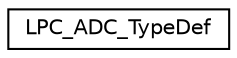 digraph "Graphical Class Hierarchy"
{
  edge [fontname="Helvetica",fontsize="10",labelfontname="Helvetica",labelfontsize="10"];
  node [fontname="Helvetica",fontsize="10",shape=record];
  rankdir="LR";
  Node1 [label="LPC_ADC_TypeDef",height=0.2,width=0.4,color="black", fillcolor="white", style="filled",URL="$d3/d95/structLPC__ADC__TypeDef.html"];
}
